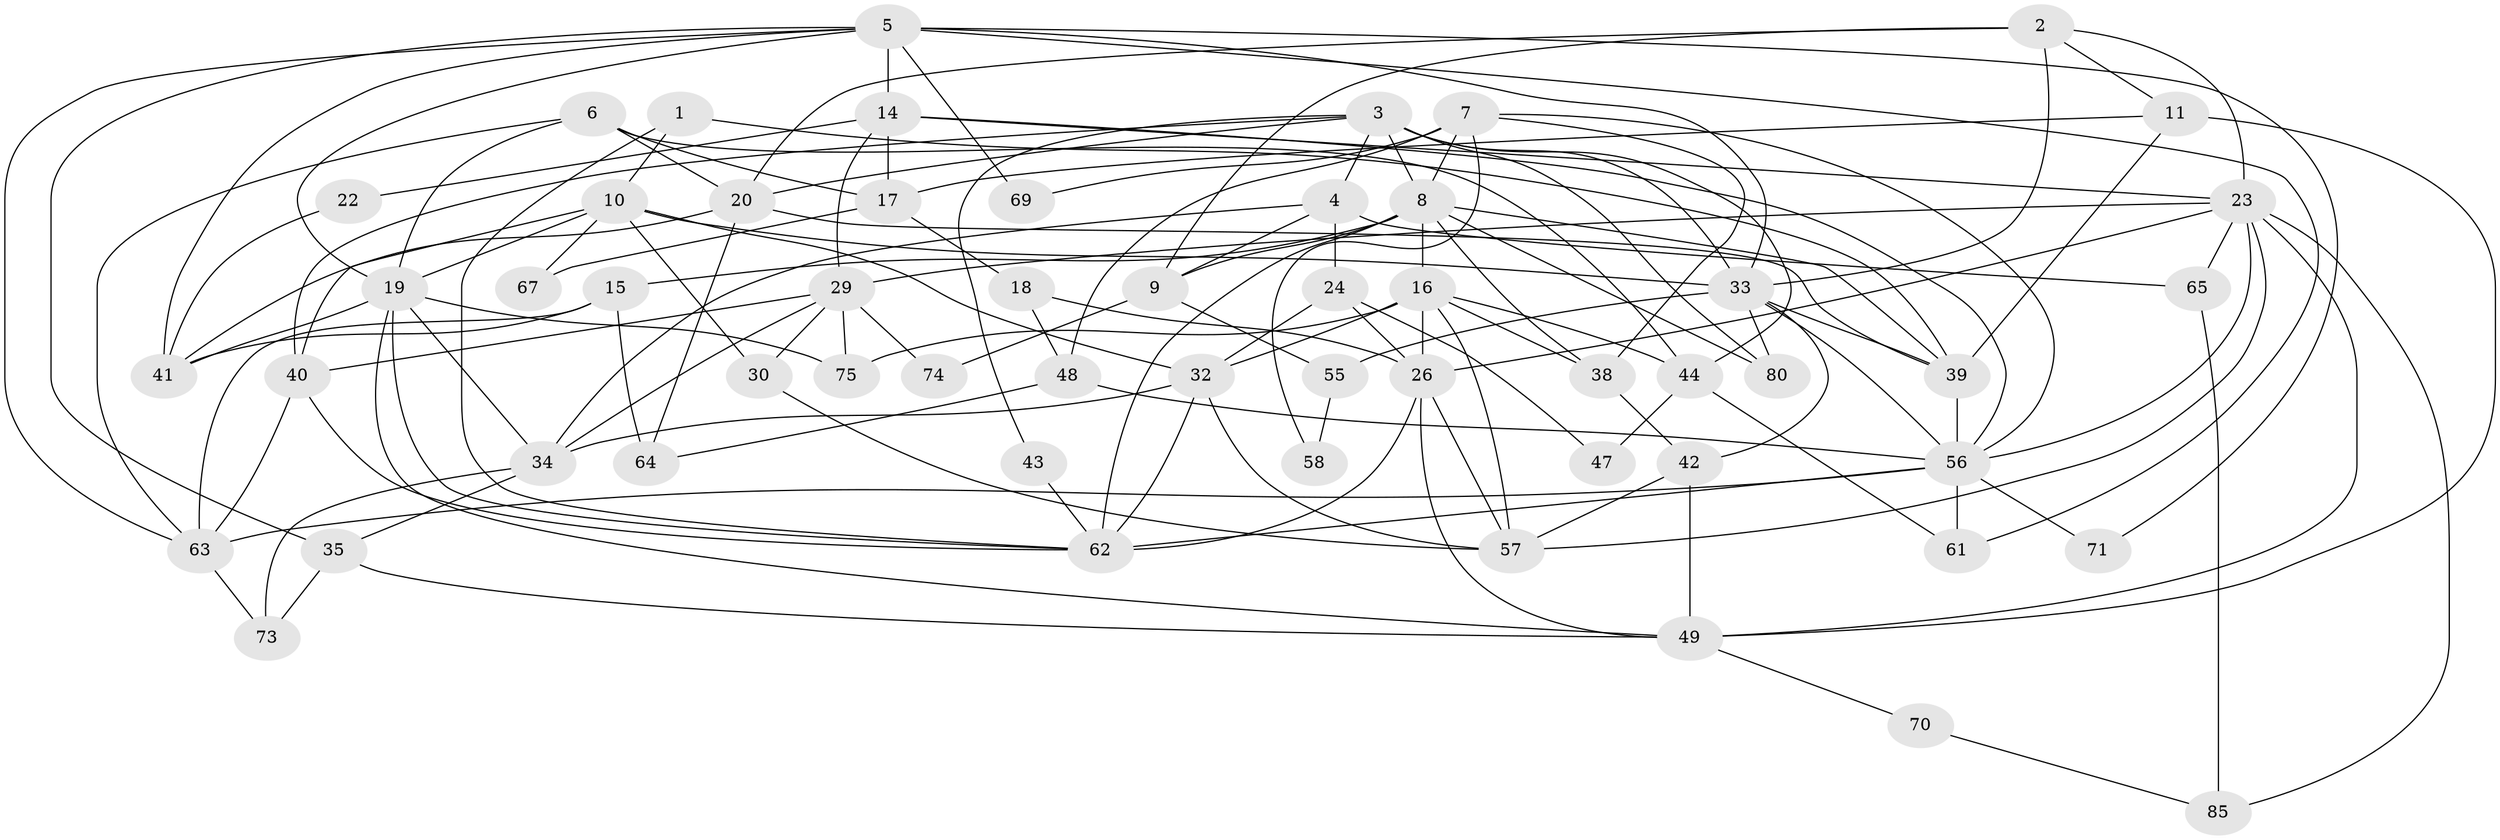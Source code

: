 // original degree distribution, {2: 0.1511627906976744, 5: 0.16279069767441862, 6: 0.16279069767441862, 3: 0.2558139534883721, 4: 0.2441860465116279, 7: 0.023255813953488372}
// Generated by graph-tools (version 1.1) at 2025/11/02/27/25 16:11:24]
// undirected, 56 vertices, 136 edges
graph export_dot {
graph [start="1"]
  node [color=gray90,style=filled];
  1 [super="+45"];
  2;
  3 [super="+78"];
  4 [super="+36"];
  5 [super="+27"];
  6 [super="+13"];
  7;
  8 [super="+84"];
  9 [super="+31"];
  10 [super="+12"];
  11 [super="+60"];
  14 [super="+86"];
  15 [super="+25"];
  16 [super="+81"];
  17 [super="+52"];
  18;
  19 [super="+72"];
  20 [super="+21"];
  22;
  23 [super="+37"];
  24 [super="+28"];
  26 [super="+53"];
  29 [super="+46"];
  30;
  32 [super="+83"];
  33 [super="+50"];
  34;
  35 [super="+59"];
  38 [super="+77"];
  39 [super="+54"];
  40 [super="+79"];
  41;
  42;
  43;
  44 [super="+51"];
  47;
  48;
  49 [super="+82"];
  55;
  56 [super="+68"];
  57;
  58;
  61;
  62 [super="+76"];
  63 [super="+66"];
  64;
  65;
  67;
  69;
  70;
  71;
  73;
  74;
  75;
  80;
  85;
  1 -- 62;
  1 -- 39;
  1 -- 10;
  2 -- 11;
  2 -- 9;
  2 -- 20;
  2 -- 23;
  2 -- 33;
  3 -- 44;
  3 -- 80;
  3 -- 33;
  3 -- 43;
  3 -- 4;
  3 -- 20;
  3 -- 8;
  3 -- 40;
  4 -- 34;
  4 -- 65;
  4 -- 9;
  4 -- 24;
  5 -- 41;
  5 -- 33;
  5 -- 19;
  5 -- 61;
  5 -- 69;
  5 -- 71;
  5 -- 14;
  5 -- 63;
  5 -- 35;
  6 -- 17;
  6 -- 20;
  6 -- 19;
  6 -- 44;
  6 -- 63;
  7 -- 8;
  7 -- 56;
  7 -- 38;
  7 -- 48;
  7 -- 58;
  7 -- 69;
  8 -- 38;
  8 -- 9;
  8 -- 16;
  8 -- 80;
  8 -- 39;
  8 -- 62;
  8 -- 15;
  9 -- 74;
  9 -- 55;
  10 -- 67;
  10 -- 33;
  10 -- 32;
  10 -- 19;
  10 -- 40 [weight=2];
  10 -- 30;
  11 -- 49;
  11 -- 17;
  11 -- 39;
  14 -- 22;
  14 -- 17;
  14 -- 56;
  14 -- 29;
  14 -- 23;
  15 -- 41;
  15 -- 63;
  15 -- 64;
  16 -- 57;
  16 -- 44;
  16 -- 32;
  16 -- 38;
  16 -- 75;
  16 -- 26;
  17 -- 18;
  17 -- 67;
  18 -- 48;
  18 -- 26;
  19 -- 41;
  19 -- 62;
  19 -- 75;
  19 -- 34;
  19 -- 49;
  20 -- 39;
  20 -- 41;
  20 -- 64;
  22 -- 41;
  23 -- 26;
  23 -- 49;
  23 -- 65;
  23 -- 85;
  23 -- 29;
  23 -- 56;
  23 -- 57;
  24 -- 26;
  24 -- 32 [weight=2];
  24 -- 47;
  26 -- 62;
  26 -- 49;
  26 -- 57;
  29 -- 34;
  29 -- 30;
  29 -- 74;
  29 -- 75;
  29 -- 40;
  30 -- 57;
  32 -- 57;
  32 -- 34;
  32 -- 62;
  33 -- 42;
  33 -- 80;
  33 -- 55;
  33 -- 39 [weight=2];
  33 -- 56;
  34 -- 73;
  34 -- 35;
  35 -- 73;
  35 -- 49;
  38 -- 42;
  39 -- 56;
  40 -- 63;
  40 -- 62;
  42 -- 57;
  42 -- 49;
  43 -- 62;
  44 -- 47;
  44 -- 61;
  48 -- 56;
  48 -- 64;
  49 -- 70;
  55 -- 58;
  56 -- 63;
  56 -- 71;
  56 -- 61;
  56 -- 62;
  63 -- 73;
  65 -- 85;
  70 -- 85;
}

